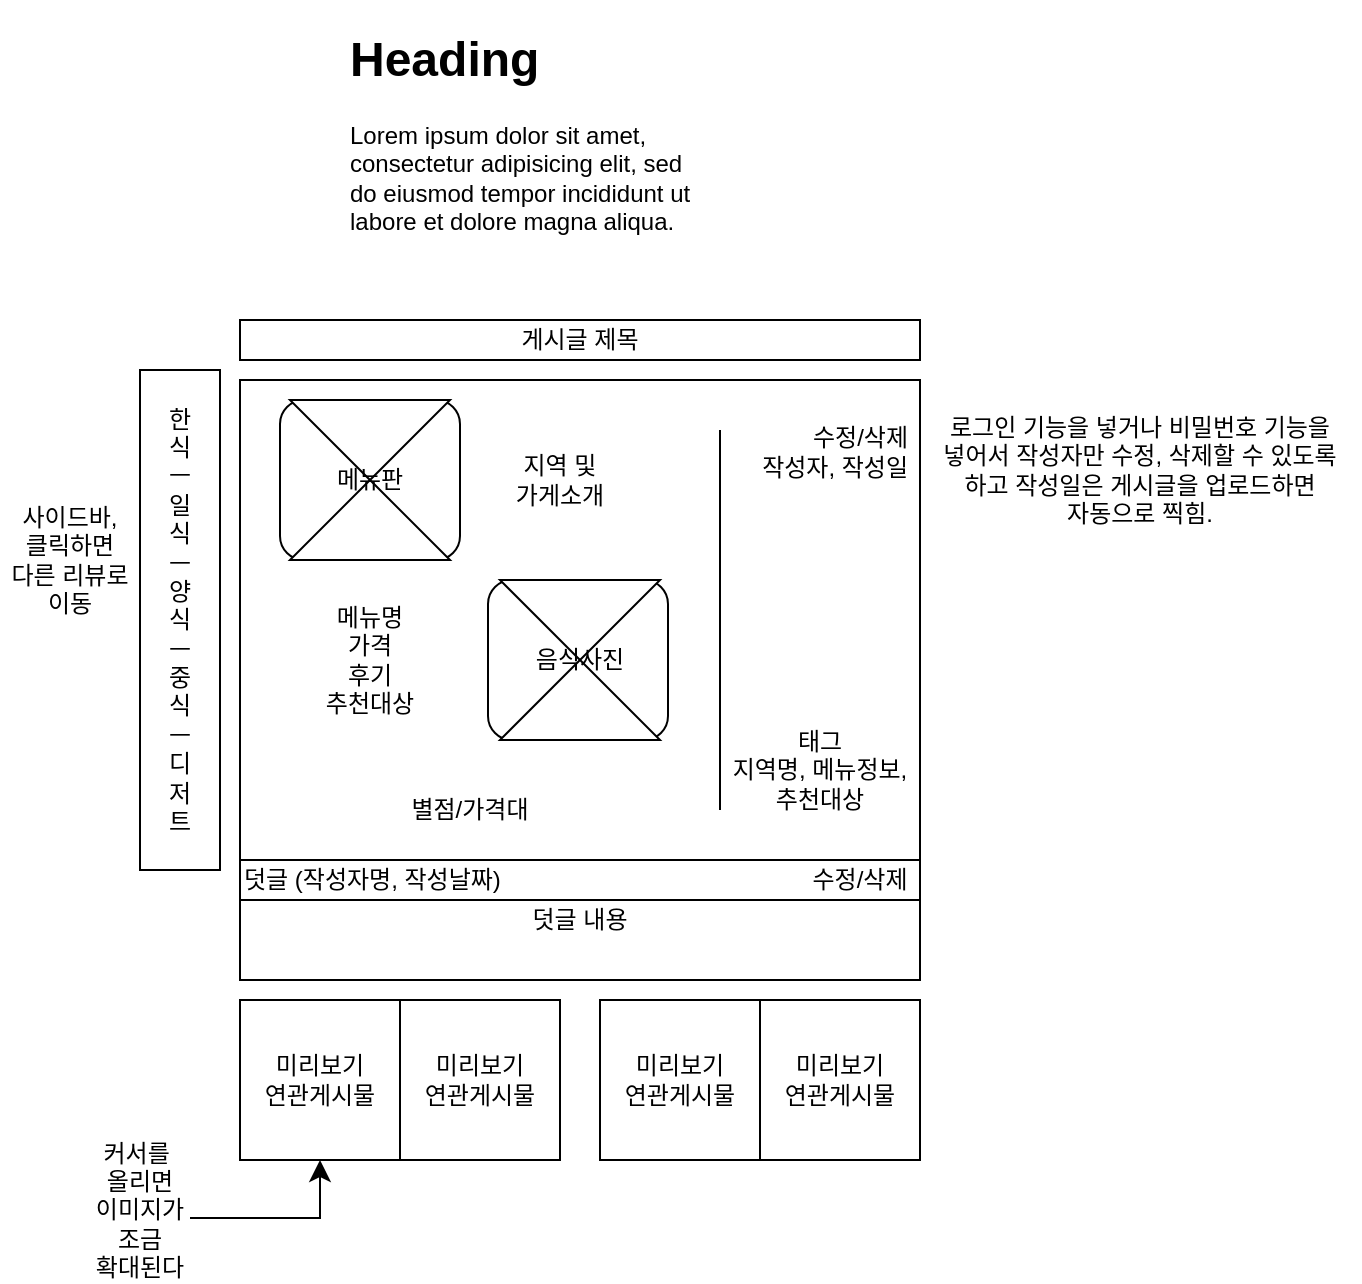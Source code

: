 <mxfile version="22.1.17" type="github">
  <diagram name="페이지-1" id="6mVrtvFzZ4gnA3ImutVb">
    <mxGraphModel dx="1388" dy="765" grid="1" gridSize="10" guides="1" tooltips="1" connect="1" arrows="1" fold="1" page="1" pageScale="1" pageWidth="827" pageHeight="1169" math="0" shadow="0">
      <root>
        <mxCell id="0" />
        <mxCell id="1" parent="0" />
        <mxCell id="kYVTN074ycTZ72f14qLE-35" value="" style="rounded=0;whiteSpace=wrap;html=1;" vertex="1" parent="1">
          <mxGeometry x="260" y="700" width="340" height="240" as="geometry" />
        </mxCell>
        <mxCell id="kYVTN074ycTZ72f14qLE-36" value="" style="rounded=1;whiteSpace=wrap;html=1;" vertex="1" parent="1">
          <mxGeometry x="384" y="800" width="90" height="80" as="geometry" />
        </mxCell>
        <mxCell id="kYVTN074ycTZ72f14qLE-37" value="" style="rounded=0;whiteSpace=wrap;html=1;" vertex="1" parent="1">
          <mxGeometry x="210" y="695" width="40" height="250" as="geometry" />
        </mxCell>
        <mxCell id="kYVTN074ycTZ72f14qLE-38" value="한&lt;br&gt;식&lt;br&gt;ㅡ&lt;br&gt;일&lt;br&gt;식&lt;br&gt;ㅡ&lt;br&gt;양&lt;br&gt;식&lt;br&gt;ㅡ&lt;br&gt;중&lt;br&gt;식&lt;br&gt;ㅡ&lt;br&gt;디&lt;br&gt;저&lt;br&gt;트" style="text;html=1;strokeColor=none;fillColor=none;align=center;verticalAlign=middle;whiteSpace=wrap;rounded=0;" vertex="1" parent="1">
          <mxGeometry x="200" y="805" width="60" height="30" as="geometry" />
        </mxCell>
        <mxCell id="kYVTN074ycTZ72f14qLE-39" value="게시글 제목" style="rounded=0;whiteSpace=wrap;html=1;" vertex="1" parent="1">
          <mxGeometry x="260" y="670" width="340" height="20" as="geometry" />
        </mxCell>
        <mxCell id="kYVTN074ycTZ72f14qLE-40" value="덧글 내용" style="rounded=0;whiteSpace=wrap;html=1;" vertex="1" parent="1">
          <mxGeometry x="260" y="940" width="340" height="60" as="geometry" />
        </mxCell>
        <mxCell id="kYVTN074ycTZ72f14qLE-41" value="덧글 (작성자명, 작성날짜)" style="rounded=0;whiteSpace=wrap;html=1;align=left;" vertex="1" parent="1">
          <mxGeometry x="260" y="940" width="340" height="20" as="geometry" />
        </mxCell>
        <mxCell id="kYVTN074ycTZ72f14qLE-42" value="수정/삭제" style="text;html=1;strokeColor=none;fillColor=none;align=center;verticalAlign=middle;whiteSpace=wrap;rounded=0;" vertex="1" parent="1">
          <mxGeometry x="540" y="935" width="60" height="30" as="geometry" />
        </mxCell>
        <mxCell id="kYVTN074ycTZ72f14qLE-43" value="" style="rounded=1;whiteSpace=wrap;html=1;" vertex="1" parent="1">
          <mxGeometry x="280" y="710" width="90" height="80" as="geometry" />
        </mxCell>
        <mxCell id="kYVTN074ycTZ72f14qLE-44" value="" style="shape=collate;whiteSpace=wrap;html=1;" vertex="1" parent="1">
          <mxGeometry x="285" y="710" width="80" height="80" as="geometry" />
        </mxCell>
        <mxCell id="kYVTN074ycTZ72f14qLE-45" value="메뉴판" style="text;html=1;strokeColor=none;fillColor=none;align=center;verticalAlign=middle;whiteSpace=wrap;rounded=0;" vertex="1" parent="1">
          <mxGeometry x="295" y="735" width="60" height="30" as="geometry" />
        </mxCell>
        <mxCell id="kYVTN074ycTZ72f14qLE-46" value="메뉴명&lt;br&gt;가격&lt;br&gt;후기&lt;br&gt;추천대상" style="text;html=1;strokeColor=none;fillColor=none;align=center;verticalAlign=middle;whiteSpace=wrap;rounded=0;" vertex="1" parent="1">
          <mxGeometry x="295" y="825" width="60" height="30" as="geometry" />
        </mxCell>
        <mxCell id="kYVTN074ycTZ72f14qLE-47" value="" style="shape=collate;whiteSpace=wrap;html=1;" vertex="1" parent="1">
          <mxGeometry x="390" y="800" width="80" height="80" as="geometry" />
        </mxCell>
        <mxCell id="kYVTN074ycTZ72f14qLE-48" value="음식사진" style="text;html=1;strokeColor=none;fillColor=none;align=center;verticalAlign=middle;whiteSpace=wrap;rounded=0;" vertex="1" parent="1">
          <mxGeometry x="400" y="825" width="60" height="30" as="geometry" />
        </mxCell>
        <mxCell id="kYVTN074ycTZ72f14qLE-49" value="지역 및 &lt;br&gt;가게소개" style="text;html=1;strokeColor=none;fillColor=none;align=center;verticalAlign=middle;whiteSpace=wrap;rounded=0;" vertex="1" parent="1">
          <mxGeometry x="390" y="735" width="60" height="30" as="geometry" />
        </mxCell>
        <mxCell id="kYVTN074ycTZ72f14qLE-50" value="별점/가격대" style="text;html=1;strokeColor=none;fillColor=none;align=center;verticalAlign=middle;whiteSpace=wrap;rounded=0;" vertex="1" parent="1">
          <mxGeometry x="340" y="900" width="70" height="30" as="geometry" />
        </mxCell>
        <mxCell id="kYVTN074ycTZ72f14qLE-51" value="" style="endArrow=none;html=1;rounded=0;" edge="1" parent="1">
          <mxGeometry width="50" height="50" relative="1" as="geometry">
            <mxPoint x="500" y="915" as="sourcePoint" />
            <mxPoint x="500" y="725" as="targetPoint" />
          </mxGeometry>
        </mxCell>
        <mxCell id="kYVTN074ycTZ72f14qLE-52" value="수정/삭제&lt;br&gt;작성자, 작성일" style="text;html=1;strokeColor=none;fillColor=none;align=right;verticalAlign=middle;whiteSpace=wrap;rounded=0;" vertex="1" parent="1">
          <mxGeometry x="506" y="721" width="90" height="30" as="geometry" />
        </mxCell>
        <mxCell id="kYVTN074ycTZ72f14qLE-53" value="태그&lt;br&gt;지역명, 메뉴정보, 추천대상" style="text;html=1;strokeColor=none;fillColor=none;align=center;verticalAlign=middle;whiteSpace=wrap;rounded=0;" vertex="1" parent="1">
          <mxGeometry x="500" y="880" width="100" height="30" as="geometry" />
        </mxCell>
        <mxCell id="kYVTN074ycTZ72f14qLE-54" value="미리보기&lt;br&gt;연관게시물" style="whiteSpace=wrap;html=1;aspect=fixed;" vertex="1" parent="1">
          <mxGeometry x="260" y="1010" width="80" height="80" as="geometry" />
        </mxCell>
        <mxCell id="kYVTN074ycTZ72f14qLE-55" value="미리보기&lt;br&gt;연관게시물" style="whiteSpace=wrap;html=1;aspect=fixed;" vertex="1" parent="1">
          <mxGeometry x="440" y="1010" width="80" height="80" as="geometry" />
        </mxCell>
        <mxCell id="kYVTN074ycTZ72f14qLE-56" value="미리보기&lt;br&gt;연관게시물" style="whiteSpace=wrap;html=1;aspect=fixed;" vertex="1" parent="1">
          <mxGeometry x="340" y="1010" width="80" height="80" as="geometry" />
        </mxCell>
        <mxCell id="kYVTN074ycTZ72f14qLE-57" value="미리보기&lt;br&gt;연관게시물" style="whiteSpace=wrap;html=1;aspect=fixed;" vertex="1" parent="1">
          <mxGeometry x="520" y="1010" width="80" height="80" as="geometry" />
        </mxCell>
        <mxCell id="kYVTN074ycTZ72f14qLE-82" value="" style="edgeStyle=segmentEdgeStyle;endArrow=classic;html=1;curved=0;rounded=0;endSize=8;startSize=8;entryX=0.5;entryY=1;entryDx=0;entryDy=0;" edge="1" parent="1" target="kYVTN074ycTZ72f14qLE-54">
          <mxGeometry width="50" height="50" relative="1" as="geometry">
            <mxPoint x="250" y="1119" as="sourcePoint" />
            <mxPoint x="220" y="1119" as="targetPoint" />
            <Array as="points">
              <mxPoint x="235" y="1119" />
              <mxPoint x="300" y="1119" />
            </Array>
          </mxGeometry>
        </mxCell>
        <mxCell id="kYVTN074ycTZ72f14qLE-83" value="커서를&amp;nbsp;&lt;br&gt;올리면&lt;br&gt;이미지가&lt;br&gt;조금&lt;br&gt;확대된다" style="text;html=1;strokeColor=none;fillColor=none;align=center;verticalAlign=middle;whiteSpace=wrap;rounded=0;" vertex="1" parent="1">
          <mxGeometry x="180" y="1100" width="60" height="30" as="geometry" />
        </mxCell>
        <mxCell id="kYVTN074ycTZ72f14qLE-85" value="사이드바,&lt;br&gt;클릭하면&lt;br&gt;다른 리뷰로&lt;br&gt;이동" style="text;html=1;strokeColor=none;fillColor=none;align=center;verticalAlign=middle;whiteSpace=wrap;rounded=0;" vertex="1" parent="1">
          <mxGeometry x="140" y="775" width="70" height="30" as="geometry" />
        </mxCell>
        <mxCell id="kYVTN074ycTZ72f14qLE-87" value="로그인 기능을 넣거나 비밀번호 기능을&lt;br&gt;넣어서 작성자만 수정, 삭제할 수 있도록&lt;br&gt;하고 작성일은 게시글을 업로드하면&lt;br&gt;자동으로 찍힘." style="text;html=1;strokeColor=none;fillColor=none;align=center;verticalAlign=middle;whiteSpace=wrap;rounded=0;" vertex="1" parent="1">
          <mxGeometry x="600" y="730" width="220" height="30" as="geometry" />
        </mxCell>
        <mxCell id="kYVTN074ycTZ72f14qLE-88" value="&lt;h1&gt;Heading&lt;/h1&gt;&lt;p&gt;Lorem ipsum dolor sit amet, consectetur adipisicing elit, sed do eiusmod tempor incididunt ut labore et dolore magna aliqua.&lt;/p&gt;" style="text;html=1;strokeColor=none;fillColor=none;spacing=5;spacingTop=-20;whiteSpace=wrap;overflow=hidden;rounded=0;" vertex="1" parent="1">
          <mxGeometry x="310" y="520" width="190" height="120" as="geometry" />
        </mxCell>
      </root>
    </mxGraphModel>
  </diagram>
</mxfile>
